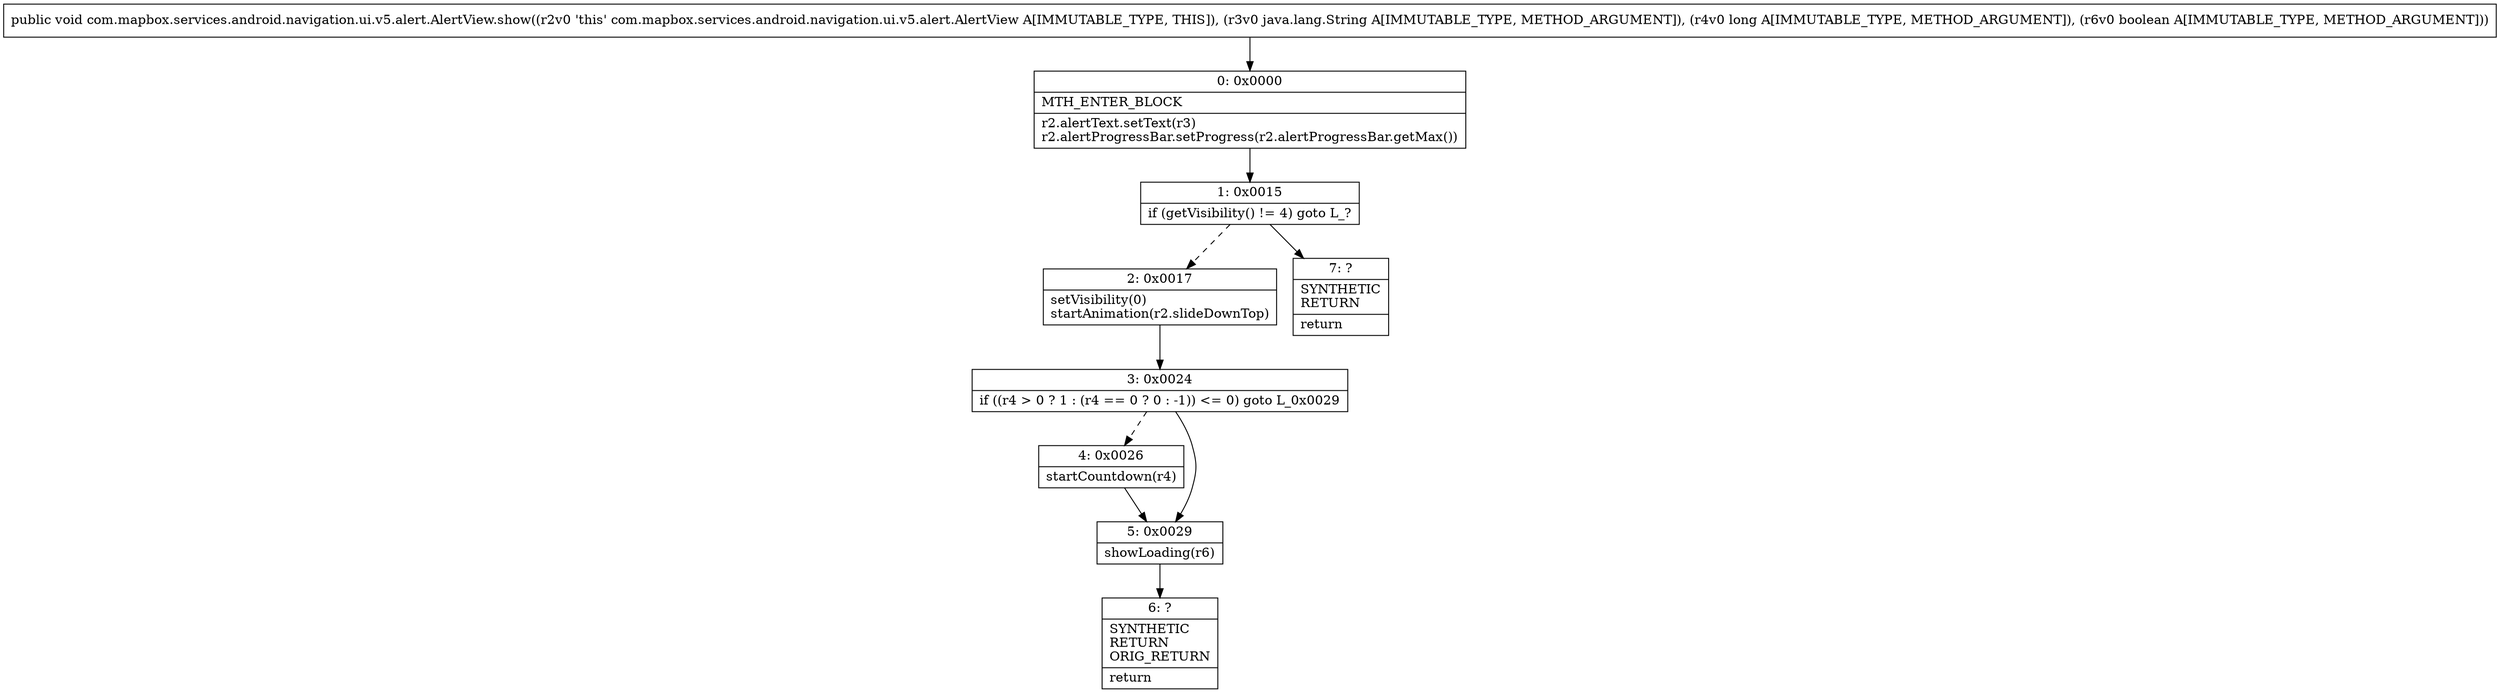 digraph "CFG forcom.mapbox.services.android.navigation.ui.v5.alert.AlertView.show(Ljava\/lang\/String;JZ)V" {
Node_0 [shape=record,label="{0\:\ 0x0000|MTH_ENTER_BLOCK\l|r2.alertText.setText(r3)\lr2.alertProgressBar.setProgress(r2.alertProgressBar.getMax())\l}"];
Node_1 [shape=record,label="{1\:\ 0x0015|if (getVisibility() != 4) goto L_?\l}"];
Node_2 [shape=record,label="{2\:\ 0x0017|setVisibility(0)\lstartAnimation(r2.slideDownTop)\l}"];
Node_3 [shape=record,label="{3\:\ 0x0024|if ((r4 \> 0 ? 1 : (r4 == 0 ? 0 : \-1)) \<= 0) goto L_0x0029\l}"];
Node_4 [shape=record,label="{4\:\ 0x0026|startCountdown(r4)\l}"];
Node_5 [shape=record,label="{5\:\ 0x0029|showLoading(r6)\l}"];
Node_6 [shape=record,label="{6\:\ ?|SYNTHETIC\lRETURN\lORIG_RETURN\l|return\l}"];
Node_7 [shape=record,label="{7\:\ ?|SYNTHETIC\lRETURN\l|return\l}"];
MethodNode[shape=record,label="{public void com.mapbox.services.android.navigation.ui.v5.alert.AlertView.show((r2v0 'this' com.mapbox.services.android.navigation.ui.v5.alert.AlertView A[IMMUTABLE_TYPE, THIS]), (r3v0 java.lang.String A[IMMUTABLE_TYPE, METHOD_ARGUMENT]), (r4v0 long A[IMMUTABLE_TYPE, METHOD_ARGUMENT]), (r6v0 boolean A[IMMUTABLE_TYPE, METHOD_ARGUMENT])) }"];
MethodNode -> Node_0;
Node_0 -> Node_1;
Node_1 -> Node_2[style=dashed];
Node_1 -> Node_7;
Node_2 -> Node_3;
Node_3 -> Node_4[style=dashed];
Node_3 -> Node_5;
Node_4 -> Node_5;
Node_5 -> Node_6;
}

